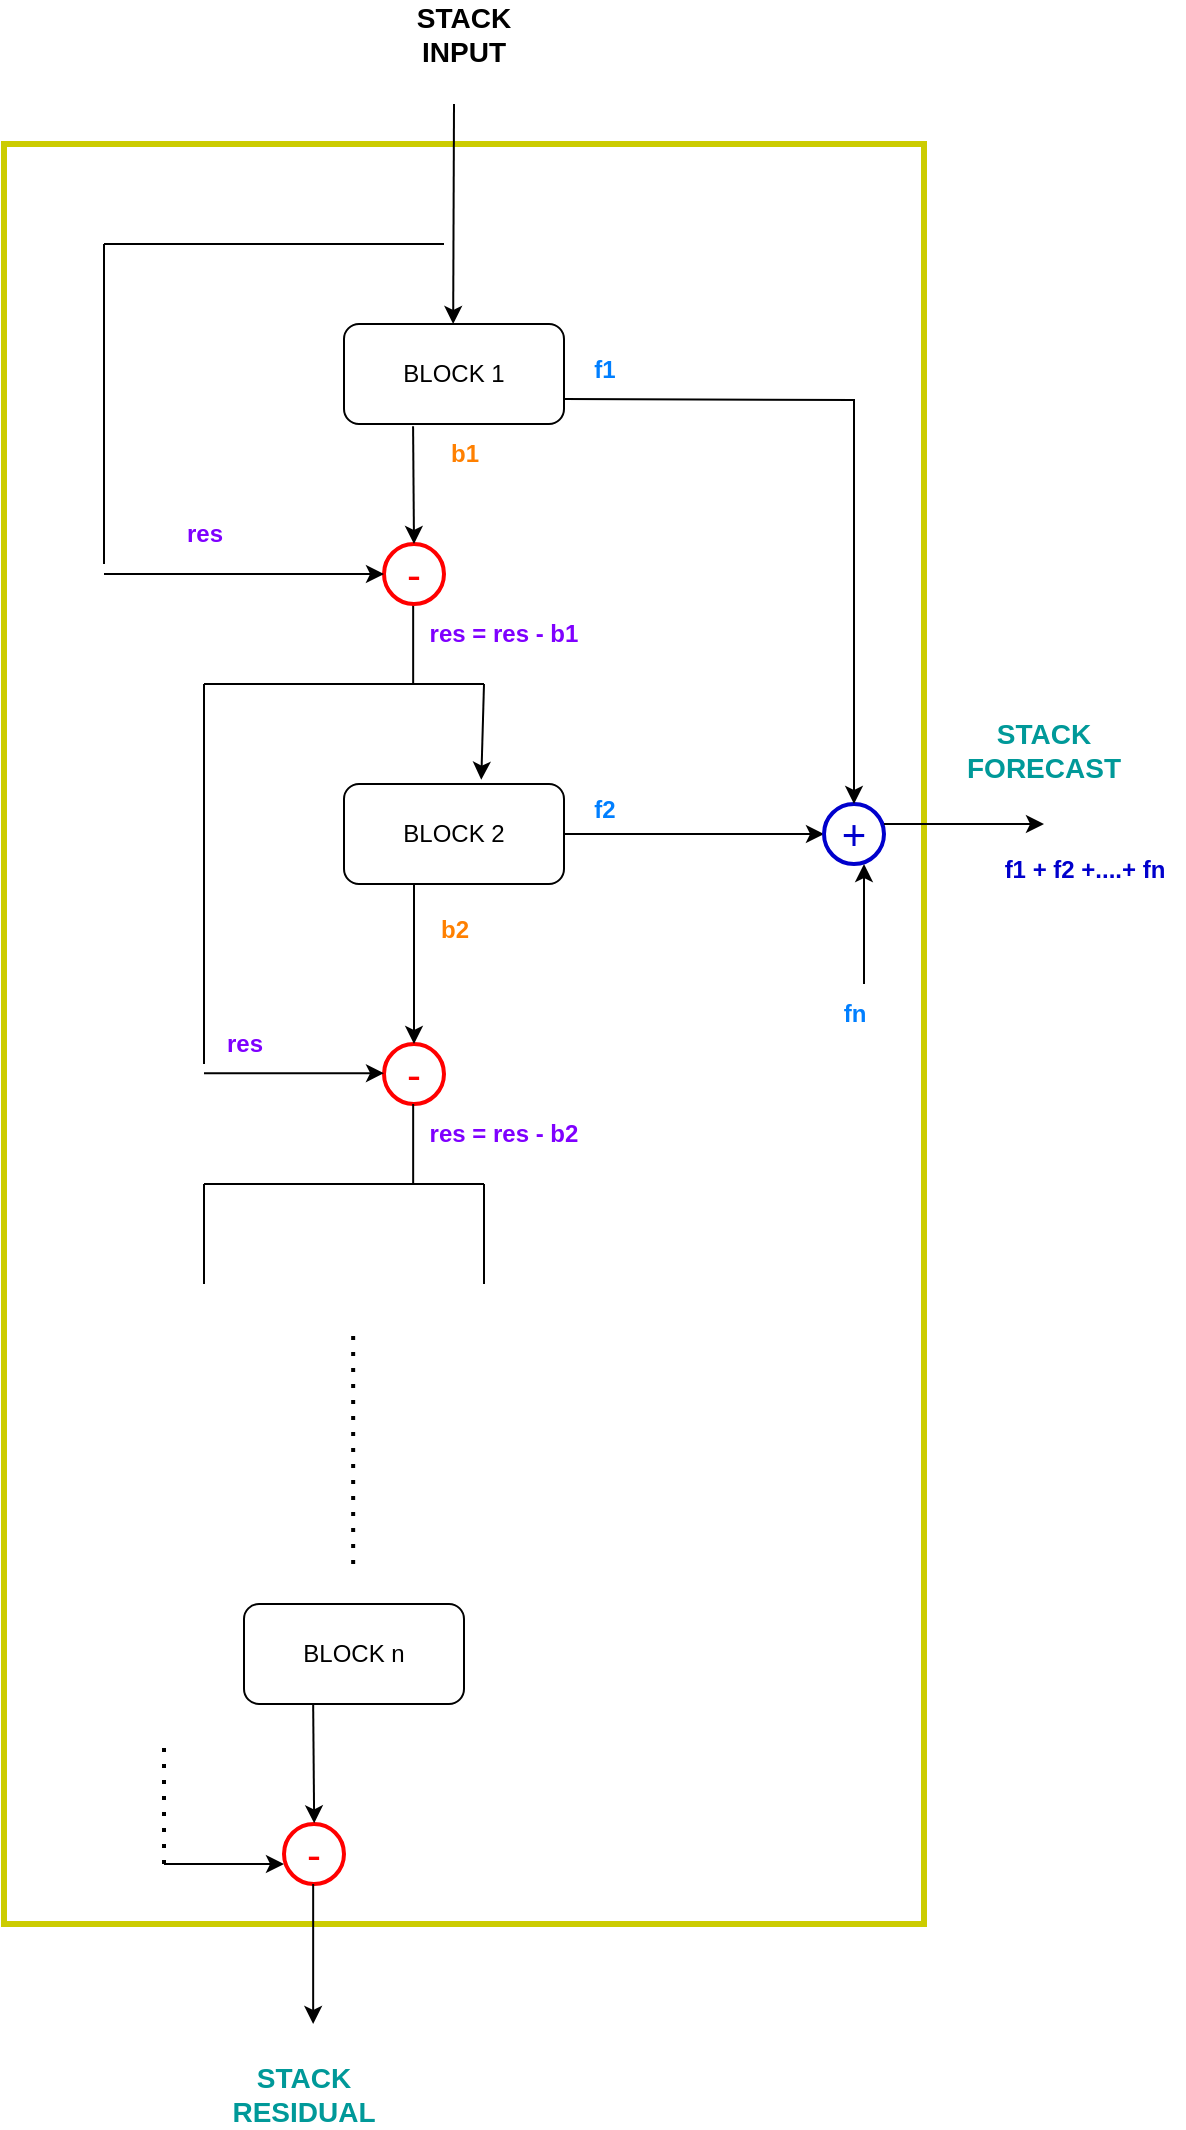 <mxfile version="24.7.17">
  <diagram name="Página-1" id="4myNt7Q0nFMKxgGYclvE">
    <mxGraphModel dx="1591" dy="947" grid="1" gridSize="10" guides="1" tooltips="1" connect="1" arrows="1" fold="1" page="1" pageScale="1" pageWidth="827" pageHeight="1169" math="0" shadow="0">
      <root>
        <mxCell id="0" />
        <mxCell id="1" parent="0" />
        <mxCell id="qNSdqKUybDEzENmmfayv-60" value="" style="rounded=0;whiteSpace=wrap;html=1;strokeWidth=3;strokeColor=#CCCC00;" vertex="1" parent="1">
          <mxGeometry x="150" y="120" width="460" height="890" as="geometry" />
        </mxCell>
        <mxCell id="qNSdqKUybDEzENmmfayv-7" value="BLOCK 1" style="rounded=1;whiteSpace=wrap;html=1;" vertex="1" parent="1">
          <mxGeometry x="320" y="210" width="110" height="50" as="geometry" />
        </mxCell>
        <mxCell id="qNSdqKUybDEzENmmfayv-42" style="edgeStyle=orthogonalEdgeStyle;rounded=0;orthogonalLoop=1;jettySize=auto;html=1;exitX=1;exitY=0.5;exitDx=0;exitDy=0;" edge="1" parent="1" source="qNSdqKUybDEzENmmfayv-10" target="qNSdqKUybDEzENmmfayv-37">
          <mxGeometry relative="1" as="geometry" />
        </mxCell>
        <mxCell id="qNSdqKUybDEzENmmfayv-10" value="BLOCK 2" style="rounded=1;whiteSpace=wrap;html=1;" vertex="1" parent="1">
          <mxGeometry x="320" y="440" width="110" height="50" as="geometry" />
        </mxCell>
        <mxCell id="qNSdqKUybDEzENmmfayv-11" value="BLOCK n" style="rounded=1;whiteSpace=wrap;html=1;" vertex="1" parent="1">
          <mxGeometry x="270" y="850" width="110" height="50" as="geometry" />
        </mxCell>
        <mxCell id="qNSdqKUybDEzENmmfayv-18" value="" style="endArrow=none;html=1;rounded=0;" edge="1" parent="1">
          <mxGeometry width="50" height="50" relative="1" as="geometry">
            <mxPoint x="354.58" y="390" as="sourcePoint" />
            <mxPoint x="354.58" y="350" as="targetPoint" />
          </mxGeometry>
        </mxCell>
        <mxCell id="qNSdqKUybDEzENmmfayv-19" value="" style="endArrow=none;html=1;rounded=0;" edge="1" parent="1">
          <mxGeometry width="50" height="50" relative="1" as="geometry">
            <mxPoint x="250" y="390" as="sourcePoint" />
            <mxPoint x="390" y="390" as="targetPoint" />
          </mxGeometry>
        </mxCell>
        <mxCell id="qNSdqKUybDEzENmmfayv-20" value="&lt;font color=&quot;#ff0000&quot; style=&quot;font-size: 21px;&quot;&gt;-&lt;/font&gt;" style="ellipse;whiteSpace=wrap;html=1;aspect=fixed;strokeColor=#FF0000;strokeWidth=2;" vertex="1" parent="1">
          <mxGeometry x="340" y="320" width="30" height="30" as="geometry" />
        </mxCell>
        <mxCell id="qNSdqKUybDEzENmmfayv-21" value="" style="endArrow=classic;html=1;rounded=0;entryX=0.624;entryY=-0.043;entryDx=0;entryDy=0;entryPerimeter=0;" edge="1" parent="1" target="qNSdqKUybDEzENmmfayv-10">
          <mxGeometry width="50" height="50" relative="1" as="geometry">
            <mxPoint x="390" y="390" as="sourcePoint" />
            <mxPoint x="480" y="330" as="targetPoint" />
          </mxGeometry>
        </mxCell>
        <mxCell id="qNSdqKUybDEzENmmfayv-22" value="" style="endArrow=classic;html=1;rounded=0;" edge="1" parent="1">
          <mxGeometry width="50" height="50" relative="1" as="geometry">
            <mxPoint x="375" y="100" as="sourcePoint" />
            <mxPoint x="374.58" y="210" as="targetPoint" />
          </mxGeometry>
        </mxCell>
        <mxCell id="qNSdqKUybDEzENmmfayv-24" value="" style="endArrow=classic;html=1;rounded=0;entryX=0;entryY=0.5;entryDx=0;entryDy=0;" edge="1" parent="1" target="qNSdqKUybDEzENmmfayv-20">
          <mxGeometry width="50" height="50" relative="1" as="geometry">
            <mxPoint x="200" y="335" as="sourcePoint" />
            <mxPoint x="260" y="280" as="targetPoint" />
          </mxGeometry>
        </mxCell>
        <mxCell id="qNSdqKUybDEzENmmfayv-25" value="" style="endArrow=none;html=1;rounded=0;" edge="1" parent="1">
          <mxGeometry width="50" height="50" relative="1" as="geometry">
            <mxPoint x="200" y="330" as="sourcePoint" />
            <mxPoint x="200" y="170" as="targetPoint" />
          </mxGeometry>
        </mxCell>
        <mxCell id="qNSdqKUybDEzENmmfayv-26" value="" style="endArrow=none;html=1;rounded=0;" edge="1" parent="1">
          <mxGeometry width="50" height="50" relative="1" as="geometry">
            <mxPoint x="200" y="170" as="sourcePoint" />
            <mxPoint x="370" y="170" as="targetPoint" />
          </mxGeometry>
        </mxCell>
        <mxCell id="qNSdqKUybDEzENmmfayv-27" value="" style="endArrow=classic;html=1;rounded=0;entryX=0.5;entryY=0;entryDx=0;entryDy=0;exitX=0.314;exitY=1.023;exitDx=0;exitDy=0;exitPerimeter=0;" edge="1" parent="1" source="qNSdqKUybDEzENmmfayv-7" target="qNSdqKUybDEzENmmfayv-20">
          <mxGeometry width="50" height="50" relative="1" as="geometry">
            <mxPoint x="400" y="310" as="sourcePoint" />
            <mxPoint x="450" y="260" as="targetPoint" />
          </mxGeometry>
        </mxCell>
        <mxCell id="qNSdqKUybDEzENmmfayv-28" value="&lt;font color=&quot;#ff0000&quot; style=&quot;font-size: 21px;&quot;&gt;-&lt;/font&gt;" style="ellipse;whiteSpace=wrap;html=1;aspect=fixed;strokeColor=#FF0000;strokeWidth=2;" vertex="1" parent="1">
          <mxGeometry x="340" y="570" width="30" height="30" as="geometry" />
        </mxCell>
        <mxCell id="qNSdqKUybDEzENmmfayv-29" value="" style="endArrow=classic;html=1;rounded=0;entryX=0.5;entryY=0;entryDx=0;entryDy=0;" edge="1" parent="1" target="qNSdqKUybDEzENmmfayv-28">
          <mxGeometry width="50" height="50" relative="1" as="geometry">
            <mxPoint x="355" y="490" as="sourcePoint" />
            <mxPoint x="395" y="540" as="targetPoint" />
          </mxGeometry>
        </mxCell>
        <mxCell id="qNSdqKUybDEzENmmfayv-30" value="" style="endArrow=none;html=1;rounded=0;" edge="1" parent="1">
          <mxGeometry width="50" height="50" relative="1" as="geometry">
            <mxPoint x="250" y="580" as="sourcePoint" />
            <mxPoint x="250" y="390" as="targetPoint" />
          </mxGeometry>
        </mxCell>
        <mxCell id="qNSdqKUybDEzENmmfayv-31" value="" style="endArrow=classic;html=1;rounded=0;entryX=0;entryY=0.5;entryDx=0;entryDy=0;" edge="1" parent="1">
          <mxGeometry width="50" height="50" relative="1" as="geometry">
            <mxPoint x="250" y="584.58" as="sourcePoint" />
            <mxPoint x="340" y="584.58" as="targetPoint" />
          </mxGeometry>
        </mxCell>
        <mxCell id="qNSdqKUybDEzENmmfayv-32" value="" style="endArrow=none;html=1;rounded=0;" edge="1" parent="1">
          <mxGeometry width="50" height="50" relative="1" as="geometry">
            <mxPoint x="354.58" y="640" as="sourcePoint" />
            <mxPoint x="354.58" y="600" as="targetPoint" />
          </mxGeometry>
        </mxCell>
        <mxCell id="qNSdqKUybDEzENmmfayv-33" value="" style="endArrow=none;html=1;rounded=0;" edge="1" parent="1">
          <mxGeometry width="50" height="50" relative="1" as="geometry">
            <mxPoint x="250" y="640" as="sourcePoint" />
            <mxPoint x="390" y="640" as="targetPoint" />
          </mxGeometry>
        </mxCell>
        <mxCell id="qNSdqKUybDEzENmmfayv-34" value="" style="endArrow=none;html=1;rounded=0;" edge="1" parent="1">
          <mxGeometry width="50" height="50" relative="1" as="geometry">
            <mxPoint x="390" y="690" as="sourcePoint" />
            <mxPoint x="390" y="640" as="targetPoint" />
          </mxGeometry>
        </mxCell>
        <mxCell id="qNSdqKUybDEzENmmfayv-35" value="" style="endArrow=none;html=1;rounded=0;" edge="1" parent="1">
          <mxGeometry width="50" height="50" relative="1" as="geometry">
            <mxPoint x="250" y="690" as="sourcePoint" />
            <mxPoint x="250" y="640" as="targetPoint" />
          </mxGeometry>
        </mxCell>
        <mxCell id="qNSdqKUybDEzENmmfayv-36" value="" style="endArrow=none;dashed=1;html=1;dashPattern=1 3;strokeWidth=2;rounded=0;" edge="1" parent="1">
          <mxGeometry width="50" height="50" relative="1" as="geometry">
            <mxPoint x="324.58" y="830" as="sourcePoint" />
            <mxPoint x="324.58" y="710" as="targetPoint" />
          </mxGeometry>
        </mxCell>
        <mxCell id="qNSdqKUybDEzENmmfayv-37" value="&lt;font color=&quot;#0000cc&quot; style=&quot;font-size: 21px;&quot;&gt;+&lt;/font&gt;" style="ellipse;whiteSpace=wrap;html=1;aspect=fixed;strokeWidth=2;strokeColor=#0000CC;" vertex="1" parent="1">
          <mxGeometry x="560" y="450" width="30" height="30" as="geometry" />
        </mxCell>
        <mxCell id="qNSdqKUybDEzENmmfayv-38" value="&lt;b&gt;&lt;font color=&quot;#7f00ff&quot;&gt;res = res - b1&lt;/font&gt;&lt;/b&gt;" style="text;html=1;align=center;verticalAlign=middle;whiteSpace=wrap;rounded=0;" vertex="1" parent="1">
          <mxGeometry x="360" y="350" width="80" height="30" as="geometry" />
        </mxCell>
        <mxCell id="qNSdqKUybDEzENmmfayv-39" value="&lt;b&gt;&lt;font color=&quot;#7f00ff&quot;&gt;res&lt;/font&gt;&lt;/b&gt;" style="text;html=1;align=center;verticalAlign=middle;resizable=0;points=[];autosize=1;strokeColor=none;fillColor=none;" vertex="1" parent="1">
          <mxGeometry x="230" y="300" width="40" height="30" as="geometry" />
        </mxCell>
        <mxCell id="qNSdqKUybDEzENmmfayv-40" value="&lt;b&gt;&lt;font color=&quot;#ff8000&quot;&gt;b1&lt;/font&gt;&lt;/b&gt;" style="text;html=1;align=center;verticalAlign=middle;resizable=0;points=[];autosize=1;strokeColor=none;fillColor=none;" vertex="1" parent="1">
          <mxGeometry x="360" y="260" width="40" height="30" as="geometry" />
        </mxCell>
        <mxCell id="qNSdqKUybDEzENmmfayv-41" value="&lt;font color=&quot;#7f00ff&quot;&gt;&lt;b&gt;res = res - b2&lt;/b&gt;&lt;/font&gt;" style="text;html=1;align=center;verticalAlign=middle;whiteSpace=wrap;rounded=0;" vertex="1" parent="1">
          <mxGeometry x="360" y="600" width="80" height="30" as="geometry" />
        </mxCell>
        <mxCell id="qNSdqKUybDEzENmmfayv-43" value="" style="endArrow=classic;html=1;rounded=0;" edge="1" parent="1">
          <mxGeometry width="50" height="50" relative="1" as="geometry">
            <mxPoint x="580" y="540" as="sourcePoint" />
            <mxPoint x="580" y="480" as="targetPoint" />
          </mxGeometry>
        </mxCell>
        <mxCell id="qNSdqKUybDEzENmmfayv-44" value="" style="endArrow=classic;html=1;rounded=0;entryX=0.5;entryY=0;entryDx=0;entryDy=0;exitX=1;exitY=0.75;exitDx=0;exitDy=0;" edge="1" parent="1" source="qNSdqKUybDEzENmmfayv-7" target="qNSdqKUybDEzENmmfayv-37">
          <mxGeometry width="50" height="50" relative="1" as="geometry">
            <mxPoint x="440" y="290" as="sourcePoint" />
            <mxPoint x="490" y="240" as="targetPoint" />
            <Array as="points">
              <mxPoint x="575" y="248" />
            </Array>
          </mxGeometry>
        </mxCell>
        <mxCell id="qNSdqKUybDEzENmmfayv-45" value="&lt;b&gt;&lt;font color=&quot;#007fff&quot;&gt;f1&lt;/font&gt;&lt;/b&gt;" style="text;html=1;align=center;verticalAlign=middle;resizable=0;points=[];autosize=1;strokeColor=none;fillColor=none;" vertex="1" parent="1">
          <mxGeometry x="435" y="218" width="30" height="30" as="geometry" />
        </mxCell>
        <mxCell id="qNSdqKUybDEzENmmfayv-46" value="&lt;b&gt;&lt;font color=&quot;#007fff&quot;&gt;f2&lt;/font&gt;&lt;/b&gt;" style="text;html=1;align=center;verticalAlign=middle;resizable=0;points=[];autosize=1;strokeColor=none;fillColor=none;" vertex="1" parent="1">
          <mxGeometry x="435" y="438" width="30" height="30" as="geometry" />
        </mxCell>
        <mxCell id="qNSdqKUybDEzENmmfayv-47" value="" style="endArrow=classic;html=1;rounded=0;" edge="1" parent="1">
          <mxGeometry width="50" height="50" relative="1" as="geometry">
            <mxPoint x="590" y="460" as="sourcePoint" />
            <mxPoint x="670" y="460" as="targetPoint" />
          </mxGeometry>
        </mxCell>
        <mxCell id="qNSdqKUybDEzENmmfayv-48" value="&lt;b&gt;&lt;font color=&quot;#007fff&quot;&gt;fn&lt;/font&gt;&lt;/b&gt;" style="text;html=1;align=center;verticalAlign=middle;resizable=0;points=[];autosize=1;strokeColor=none;fillColor=none;" vertex="1" parent="1">
          <mxGeometry x="560" y="540" width="30" height="30" as="geometry" />
        </mxCell>
        <mxCell id="qNSdqKUybDEzENmmfayv-49" value="&lt;b&gt;&lt;font color=&quot;#0000cc&quot;&gt;f1 + f2 +....+ fn&lt;/font&gt;&lt;/b&gt;" style="text;html=1;align=center;verticalAlign=middle;resizable=0;points=[];autosize=1;strokeColor=none;fillColor=none;" vertex="1" parent="1">
          <mxGeometry x="640" y="468" width="100" height="30" as="geometry" />
        </mxCell>
        <mxCell id="qNSdqKUybDEzENmmfayv-50" value="&lt;b&gt;&lt;font color=&quot;#ff8000&quot;&gt;b2&lt;/font&gt;&lt;/b&gt;" style="text;html=1;align=center;verticalAlign=middle;resizable=0;points=[];autosize=1;strokeColor=none;fillColor=none;" vertex="1" parent="1">
          <mxGeometry x="355" y="498" width="40" height="30" as="geometry" />
        </mxCell>
        <mxCell id="qNSdqKUybDEzENmmfayv-51" value="&lt;b&gt;&lt;font color=&quot;#7f00ff&quot;&gt;res&lt;/font&gt;&lt;/b&gt;" style="text;html=1;align=center;verticalAlign=middle;resizable=0;points=[];autosize=1;strokeColor=none;fillColor=none;" vertex="1" parent="1">
          <mxGeometry x="250" y="555" width="40" height="30" as="geometry" />
        </mxCell>
        <mxCell id="qNSdqKUybDEzENmmfayv-52" value="&lt;font color=&quot;#ff0000&quot; style=&quot;font-size: 21px;&quot;&gt;-&lt;/font&gt;" style="ellipse;whiteSpace=wrap;html=1;aspect=fixed;strokeColor=#FF0000;strokeWidth=2;" vertex="1" parent="1">
          <mxGeometry x="290" y="960" width="30" height="30" as="geometry" />
        </mxCell>
        <mxCell id="qNSdqKUybDEzENmmfayv-53" value="" style="endArrow=classic;html=1;rounded=0;" edge="1" parent="1">
          <mxGeometry width="50" height="50" relative="1" as="geometry">
            <mxPoint x="304.58" y="990" as="sourcePoint" />
            <mxPoint x="304.58" y="1060" as="targetPoint" />
          </mxGeometry>
        </mxCell>
        <mxCell id="qNSdqKUybDEzENmmfayv-54" value="" style="endArrow=classic;html=1;rounded=0;" edge="1" parent="1">
          <mxGeometry width="50" height="50" relative="1" as="geometry">
            <mxPoint x="230" y="980" as="sourcePoint" />
            <mxPoint x="290" y="980" as="targetPoint" />
          </mxGeometry>
        </mxCell>
        <mxCell id="qNSdqKUybDEzENmmfayv-55" value="" style="endArrow=classic;html=1;rounded=0;exitX=0.359;exitY=1.007;exitDx=0;exitDy=0;exitPerimeter=0;" edge="1" parent="1">
          <mxGeometry width="50" height="50" relative="1" as="geometry">
            <mxPoint x="304.58" y="900.0" as="sourcePoint" />
            <mxPoint x="305.09" y="959.65" as="targetPoint" />
          </mxGeometry>
        </mxCell>
        <mxCell id="qNSdqKUybDEzENmmfayv-56" value="&lt;font color=&quot;#009999&quot; style=&quot;font-size: 14px;&quot;&gt;&lt;b style=&quot;&quot;&gt;STACK RESIDUAL&lt;/b&gt;&lt;/font&gt;" style="text;html=1;align=center;verticalAlign=middle;whiteSpace=wrap;rounded=0;" vertex="1" parent="1">
          <mxGeometry x="270" y="1080" width="60" height="30" as="geometry" />
        </mxCell>
        <mxCell id="qNSdqKUybDEzENmmfayv-57" value="&lt;font color=&quot;#009999&quot; style=&quot;font-size: 14px;&quot;&gt;&lt;b style=&quot;&quot;&gt;STACK FORECAST&lt;/b&gt;&lt;/font&gt;" style="text;html=1;align=center;verticalAlign=middle;whiteSpace=wrap;rounded=0;" vertex="1" parent="1">
          <mxGeometry x="640" y="408" width="60" height="30" as="geometry" />
        </mxCell>
        <mxCell id="qNSdqKUybDEzENmmfayv-58" value="&lt;font style=&quot;font-size: 14px;&quot;&gt;&lt;b&gt;STACK INPUT&lt;/b&gt;&lt;/font&gt;" style="text;html=1;align=center;verticalAlign=middle;whiteSpace=wrap;rounded=0;" vertex="1" parent="1">
          <mxGeometry x="350" y="50" width="60" height="30" as="geometry" />
        </mxCell>
        <mxCell id="qNSdqKUybDEzENmmfayv-59" value="" style="endArrow=none;dashed=1;html=1;dashPattern=1 3;strokeWidth=2;rounded=0;" edge="1" parent="1">
          <mxGeometry width="50" height="50" relative="1" as="geometry">
            <mxPoint x="230" y="980" as="sourcePoint" />
            <mxPoint x="230" y="920" as="targetPoint" />
          </mxGeometry>
        </mxCell>
      </root>
    </mxGraphModel>
  </diagram>
</mxfile>
